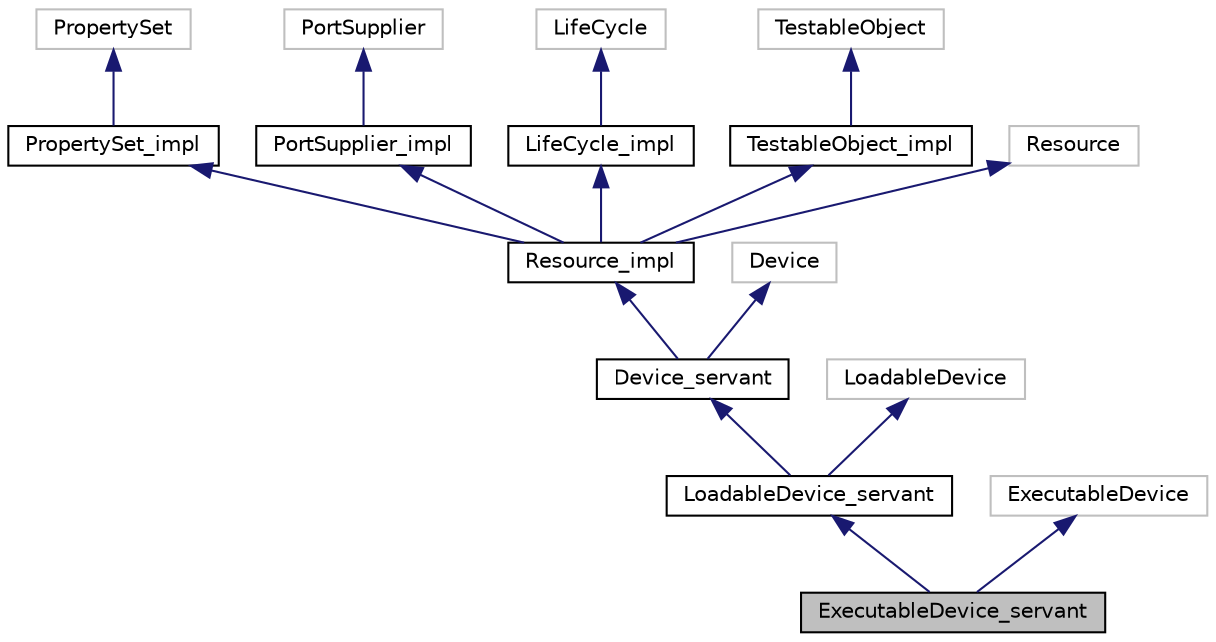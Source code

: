 digraph "ExecutableDevice_servant"
{
 // INTERACTIVE_SVG=YES
  edge [fontname="Helvetica",fontsize="10",labelfontname="Helvetica",labelfontsize="10"];
  node [fontname="Helvetica",fontsize="10",shape=record];
  Node1 [label="ExecutableDevice_servant",height=0.2,width=0.4,color="black", fillcolor="grey75", style="filled", fontcolor="black"];
  Node2 -> Node1 [dir="back",color="midnightblue",fontsize="10",style="solid",fontname="Helvetica"];
  Node2 [label="LoadableDevice_servant",height=0.2,width=0.4,color="black", fillcolor="white", style="filled",URL="$class_loadable_device__servant.html",tooltip="This interface extends the Device interface by adding software loading and unloading behavior to a de..."];
  Node3 -> Node2 [dir="back",color="midnightblue",fontsize="10",style="solid",fontname="Helvetica"];
  Node3 [label="Device_servant",height=0.2,width=0.4,color="black", fillcolor="white", style="filled",URL="$class_device__servant.html",tooltip="A device is a type of resource and has all the requirements associated with the Resource interface..."];
  Node4 -> Node3 [dir="back",color="midnightblue",fontsize="10",style="solid",fontname="Helvetica"];
  Node4 [label="Resource_impl",height=0.2,width=0.4,color="black", fillcolor="white", style="filled",URL="$class_resource__impl.html",tooltip="The Resource interface provides a common API for the control and configuration of a software componen..."];
  Node5 -> Node4 [dir="back",color="midnightblue",fontsize="10",style="solid",fontname="Helvetica"];
  Node5 [label="PropertySet_impl",height=0.2,width=0.4,color="black", fillcolor="white", style="filled",URL="$class_property_set__impl.html",tooltip="The PropertySet class defines configure and query operations to access component properties/attribute..."];
  Node6 -> Node5 [dir="back",color="midnightblue",fontsize="10",style="solid",fontname="Helvetica"];
  Node6 [label="PropertySet",height=0.2,width=0.4,color="grey75", fillcolor="white", style="filled"];
  Node7 -> Node4 [dir="back",color="midnightblue",fontsize="10",style="solid",fontname="Helvetica"];
  Node7 [label="PortSupplier_impl",height=0.2,width=0.4,color="black", fillcolor="white", style="filled",URL="$class_port_supplier__impl.html",tooltip="This interface provides the getPort operation for those components that provide ports. "];
  Node8 -> Node7 [dir="back",color="midnightblue",fontsize="10",style="solid",fontname="Helvetica"];
  Node8 [label="PortSupplier",height=0.2,width=0.4,color="grey75", fillcolor="white", style="filled"];
  Node9 -> Node4 [dir="back",color="midnightblue",fontsize="10",style="solid",fontname="Helvetica"];
  Node9 [label="LifeCycle_impl",height=0.2,width=0.4,color="black", fillcolor="white", style="filled",URL="$class_life_cycle__impl.html",tooltip="The LifeCycle interface defines the generic operations for initializing or releasing instantiated com..."];
  Node10 -> Node9 [dir="back",color="midnightblue",fontsize="10",style="solid",fontname="Helvetica"];
  Node10 [label="LifeCycle",height=0.2,width=0.4,color="grey75", fillcolor="white", style="filled"];
  Node11 -> Node4 [dir="back",color="midnightblue",fontsize="10",style="solid",fontname="Helvetica"];
  Node11 [label="TestableObject_impl",height=0.2,width=0.4,color="black", fillcolor="white", style="filled",URL="$class_testable_object__impl.html",tooltip="The testable object interface provides a means to perform stand alone testing of an SCA component..."];
  Node12 -> Node11 [dir="back",color="midnightblue",fontsize="10",style="solid",fontname="Helvetica"];
  Node12 [label="TestableObject",height=0.2,width=0.4,color="grey75", fillcolor="white", style="filled"];
  Node13 -> Node4 [dir="back",color="midnightblue",fontsize="10",style="solid",fontname="Helvetica"];
  Node13 [label="Resource",height=0.2,width=0.4,color="grey75", fillcolor="white", style="filled"];
  Node14 -> Node3 [dir="back",color="midnightblue",fontsize="10",style="solid",fontname="Helvetica"];
  Node14 [label="Device",height=0.2,width=0.4,color="grey75", fillcolor="white", style="filled"];
  Node15 -> Node2 [dir="back",color="midnightblue",fontsize="10",style="solid",fontname="Helvetica"];
  Node15 [label="LoadableDevice",height=0.2,width=0.4,color="grey75", fillcolor="white", style="filled"];
  Node16 -> Node1 [dir="back",color="midnightblue",fontsize="10",style="solid",fontname="Helvetica"];
  Node16 [label="ExecutableDevice",height=0.2,width=0.4,color="grey75", fillcolor="white", style="filled"];
}
